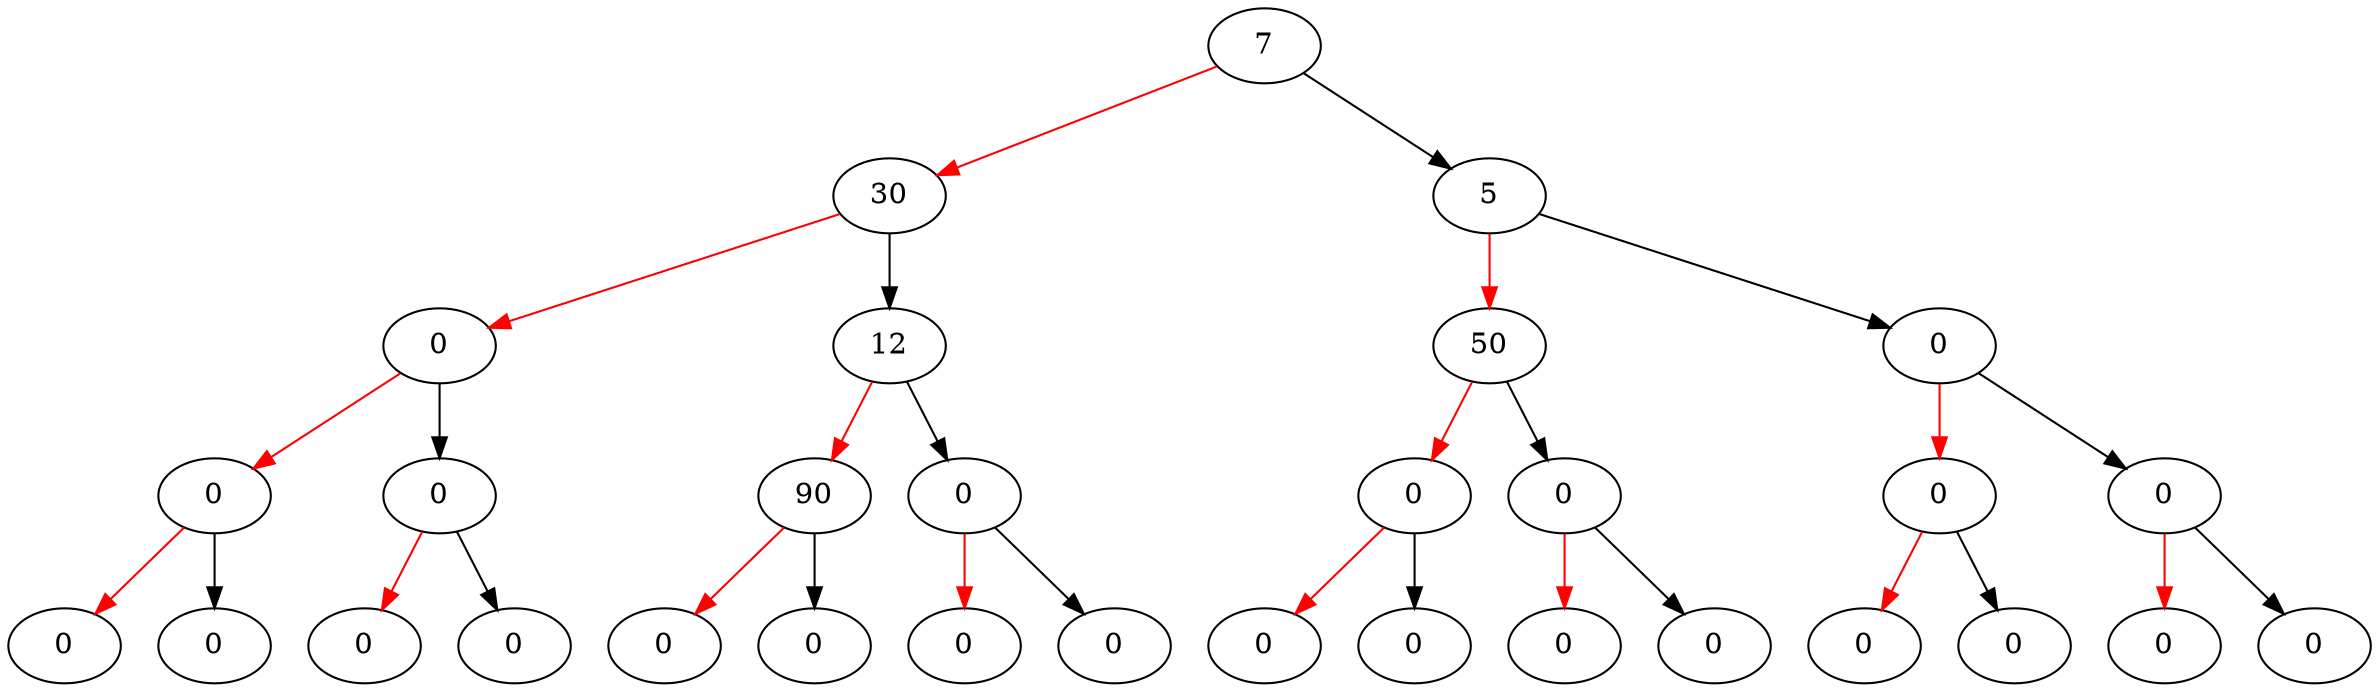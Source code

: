 digraph G{
14[label="7"];
14->13[color = "red"];
14->10;
13[label="30"];
13->15[color = "red"];
13->12;
15[label="0"];
15->16[color = "red"];
15->19;
16[label="0"];
16->17[color = "red"];
16->18;
17[label="0"];
18[label="0"];
19[label="0"];
19->20[color = "red"];
19->21;
20[label="0"];
21[label="0"];
12[label="12"];
12->11[color = "red"];
12->24;
11[label="90"];
11->22[color = "red"];
11->23;
22[label="0"];
23[label="0"];
24[label="0"];
24->25[color = "red"];
24->26;
25[label="0"];
26[label="0"];
10[label="5"];
10->9[color = "red"];
10->33;
9[label="50"];
9->27[color = "red"];
9->30;
27[label="0"];
27->28[color = "red"];
27->29;
28[label="0"];
29[label="0"];
30[label="0"];
30->31[color = "red"];
30->32;
31[label="0"];
32[label="0"];
33[label="0"];
33->34[color = "red"];
33->37;
34[label="0"];
34->35[color = "red"];
34->36;
35[label="0"];
36[label="0"];
37[label="0"];
37->38[color = "red"];
37->39;
38[label="0"];
39[label="0"];
}
